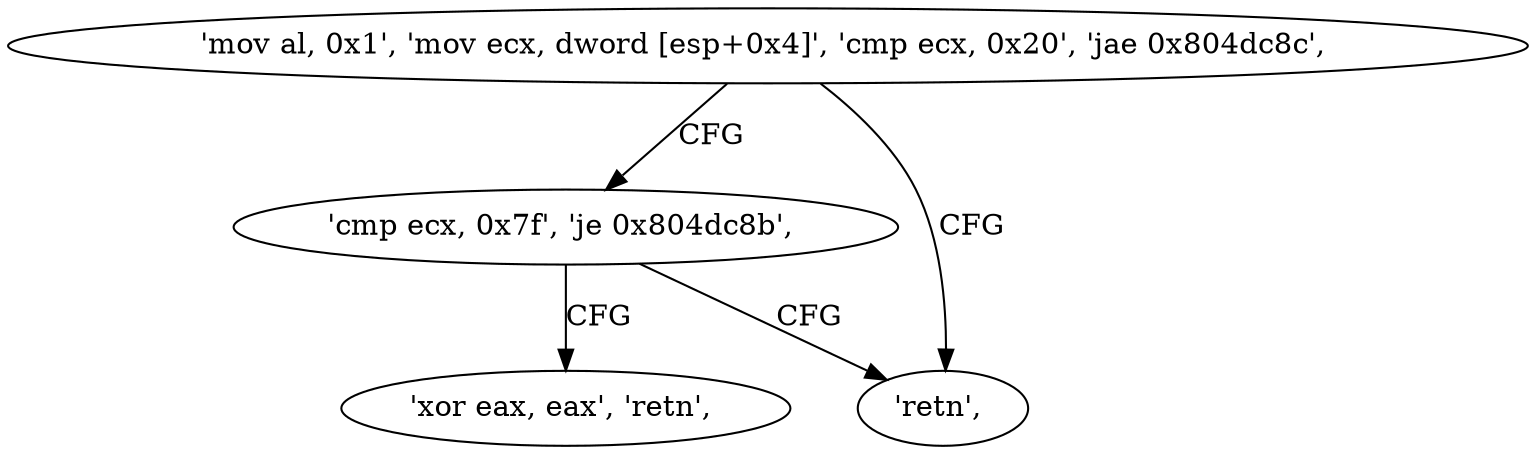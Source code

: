 digraph "func" {
"134536320" [label = "'mov al, 0x1', 'mov ecx, dword [esp+0x4]', 'cmp ecx, 0x20', 'jae 0x804dc8c', " ]
"134536332" [label = "'cmp ecx, 0x7f', 'je 0x804dc8b', " ]
"134536331" [label = "'retn', " ]
"134536337" [label = "'xor eax, eax', 'retn', " ]
"134536320" -> "134536332" [ label = "CFG" ]
"134536320" -> "134536331" [ label = "CFG" ]
"134536332" -> "134536331" [ label = "CFG" ]
"134536332" -> "134536337" [ label = "CFG" ]
}
